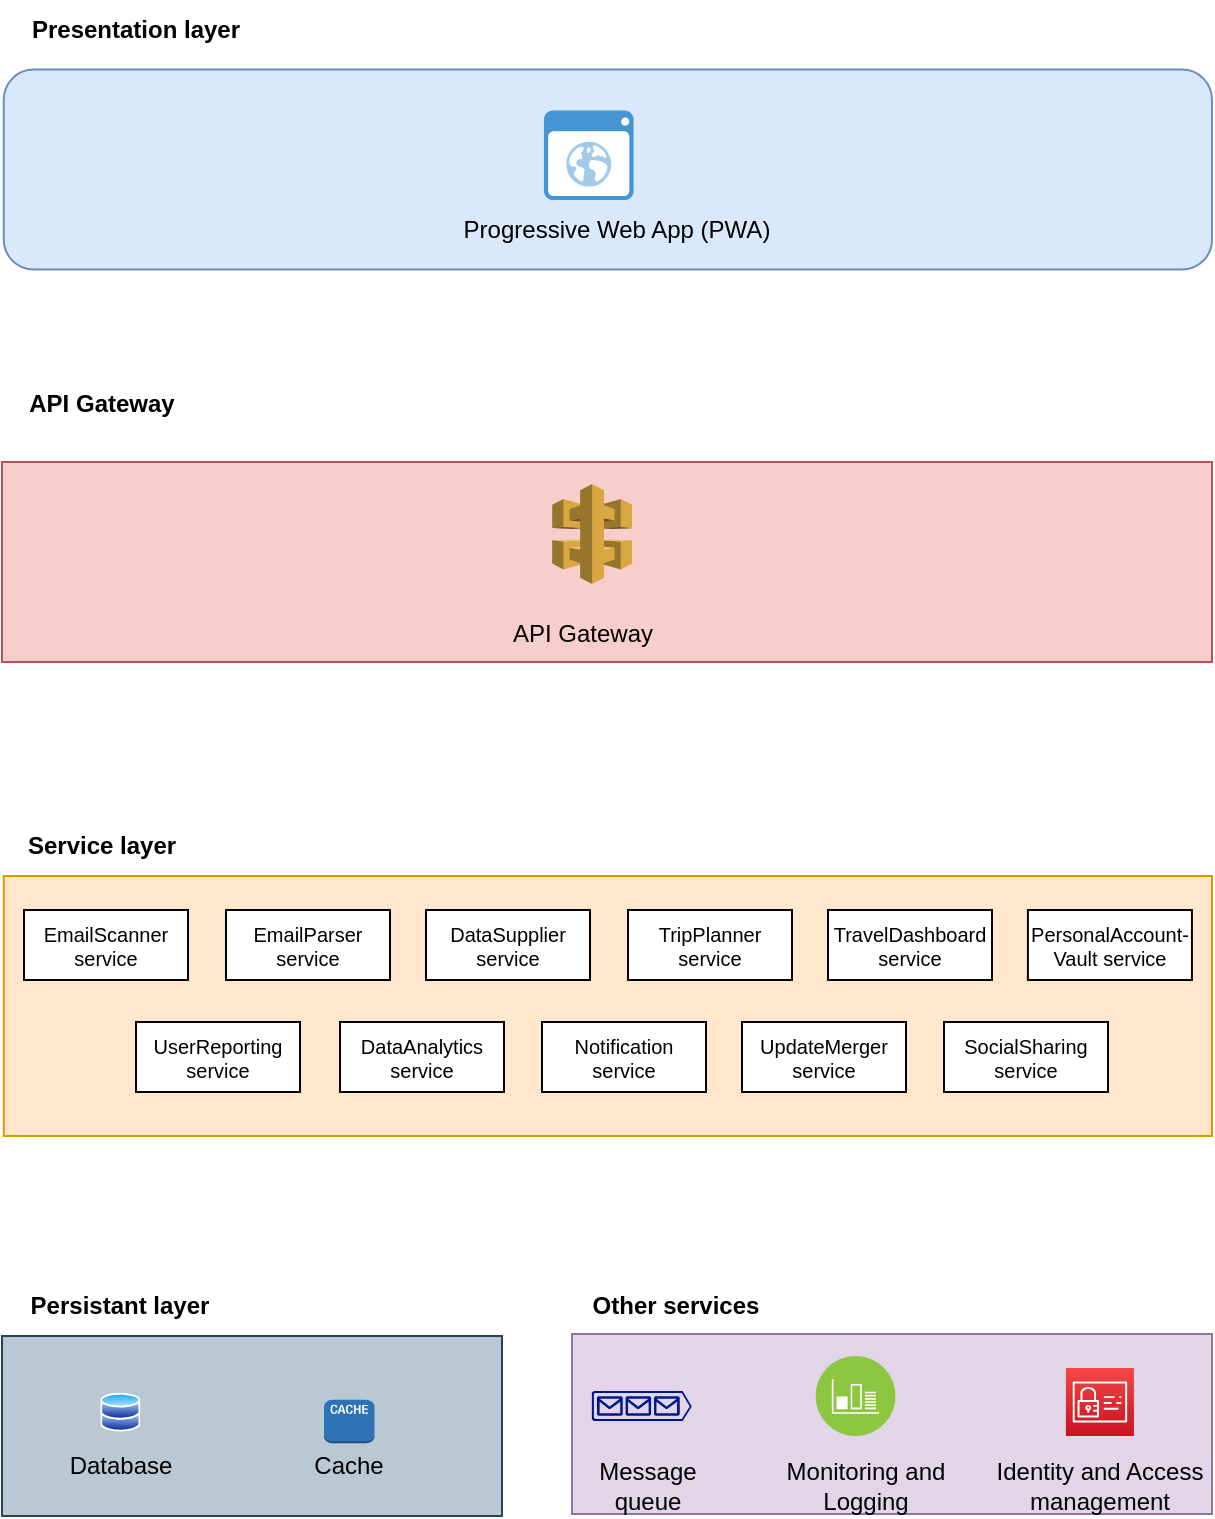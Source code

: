 <mxfile version="21.6.5" type="device">
  <diagram name="Page-1" id="jbwotHsUWiTq_Tl-BJVd">
    <mxGraphModel dx="1036" dy="606" grid="1" gridSize="10" guides="1" tooltips="1" connect="1" arrows="1" fold="1" page="1" pageScale="1" pageWidth="827" pageHeight="1169" math="0" shadow="0">
      <root>
        <mxCell id="0" />
        <mxCell id="1" parent="0" />
        <mxCell id="2idllRQOnzbjbeGQHSQ4-10" value="" style="rounded=0;whiteSpace=wrap;html=1;fillColor=#f8cecc;strokeColor=#b85450;" parent="1" vertex="1">
          <mxGeometry x="135" y="310" width="605" height="100" as="geometry" />
        </mxCell>
        <mxCell id="2idllRQOnzbjbeGQHSQ4-6" value="" style="rounded=1;whiteSpace=wrap;html=1;fillColor=#dae8fc;strokeColor=#6c8ebf;" parent="1" vertex="1">
          <mxGeometry x="135.88" y="113.8" width="604.12" height="100" as="geometry" />
        </mxCell>
        <mxCell id="2idllRQOnzbjbeGQHSQ4-3" value="" style="outlineConnect=0;dashed=0;verticalLabelPosition=bottom;verticalAlign=top;align=center;html=1;shape=mxgraph.aws3.api_gateway;fillColor=#D9A741;gradientColor=none;" parent="1" vertex="1">
          <mxGeometry x="410.1" y="321" width="39.9" height="50" as="geometry" />
        </mxCell>
        <mxCell id="2idllRQOnzbjbeGQHSQ4-7" value="" style="shadow=0;dashed=0;html=1;strokeColor=none;fillColor=#4495D1;labelPosition=center;verticalLabelPosition=bottom;verticalAlign=top;align=center;outlineConnect=0;shape=mxgraph.veeam.2d.web_ui;" parent="1" vertex="1">
          <mxGeometry x="405.98" y="134.2" width="44.8" height="44.8" as="geometry" />
        </mxCell>
        <mxCell id="2idllRQOnzbjbeGQHSQ4-8" value="Progressive Web App (PWA)" style="text;html=1;strokeColor=none;fillColor=none;align=center;verticalAlign=middle;whiteSpace=wrap;rounded=0;" parent="1" vertex="1">
          <mxGeometry x="350" y="179" width="185" height="30" as="geometry" />
        </mxCell>
        <mxCell id="2idllRQOnzbjbeGQHSQ4-12" value="API Gateway" style="text;html=1;strokeColor=none;fillColor=none;align=center;verticalAlign=middle;whiteSpace=wrap;rounded=0;" parent="1" vertex="1">
          <mxGeometry x="333" y="381" width="185" height="30" as="geometry" />
        </mxCell>
        <mxCell id="2idllRQOnzbjbeGQHSQ4-17" value="Presentation layer" style="text;html=1;strokeColor=none;fillColor=none;align=center;verticalAlign=middle;whiteSpace=wrap;rounded=0;fontStyle=1" parent="1" vertex="1">
          <mxGeometry x="142" y="79" width="120" height="30" as="geometry" />
        </mxCell>
        <mxCell id="2idllRQOnzbjbeGQHSQ4-18" value="API Gateway" style="text;html=1;strokeColor=none;fillColor=none;align=center;verticalAlign=middle;whiteSpace=wrap;rounded=0;fontStyle=1" parent="1" vertex="1">
          <mxGeometry x="135" y="266" width="100" height="30" as="geometry" />
        </mxCell>
        <mxCell id="2idllRQOnzbjbeGQHSQ4-19" value="Persistant layer" style="text;html=1;strokeColor=none;fillColor=none;align=center;verticalAlign=middle;whiteSpace=wrap;rounded=0;fontStyle=1" parent="1" vertex="1">
          <mxGeometry x="144" y="717" width="100" height="30" as="geometry" />
        </mxCell>
        <mxCell id="2idllRQOnzbjbeGQHSQ4-20" value="" style="rounded=0;whiteSpace=wrap;html=1;fillColor=#ffe6cc;strokeColor=#d79b00;" parent="1" vertex="1">
          <mxGeometry x="135.88" y="517" width="604.12" height="130" as="geometry" />
        </mxCell>
        <mxCell id="2idllRQOnzbjbeGQHSQ4-21" value="Service layer" style="text;html=1;strokeColor=none;fillColor=none;align=center;verticalAlign=middle;whiteSpace=wrap;rounded=0;fontStyle=1" parent="1" vertex="1">
          <mxGeometry x="135" y="487" width="100" height="30" as="geometry" />
        </mxCell>
        <mxCell id="2idllRQOnzbjbeGQHSQ4-28" value="DataSupplier service" style="rounded=0;whiteSpace=wrap;html=1;fontSize=10;" parent="1" vertex="1">
          <mxGeometry x="347" y="534" width="82" height="35" as="geometry" />
        </mxCell>
        <mxCell id="2idllRQOnzbjbeGQHSQ4-30" value="EmailScanner service" style="rounded=0;whiteSpace=wrap;html=1;imageWidth=20;imageHeight=20;fontSize=10;" parent="1" vertex="1">
          <mxGeometry x="146" y="534" width="82" height="35" as="geometry" />
        </mxCell>
        <mxCell id="2idllRQOnzbjbeGQHSQ4-33" value="TripPlanner service" style="rounded=0;whiteSpace=wrap;html=1;fontSize=10;" parent="1" vertex="1">
          <mxGeometry x="448" y="534" width="82" height="35" as="geometry" />
        </mxCell>
        <mxCell id="2idllRQOnzbjbeGQHSQ4-34" value="SocialSharing service" style="rounded=0;whiteSpace=wrap;html=1;fontSize=10;" parent="1" vertex="1">
          <mxGeometry x="606" y="590" width="82" height="35" as="geometry" />
        </mxCell>
        <mxCell id="2idllRQOnzbjbeGQHSQ4-35" value="UserReporting service" style="rounded=0;whiteSpace=wrap;html=1;fontSize=10;" parent="1" vertex="1">
          <mxGeometry x="202" y="590" width="82" height="35" as="geometry" />
        </mxCell>
        <mxCell id="2idllRQOnzbjbeGQHSQ4-38" value="DataAnalytics service" style="rounded=0;whiteSpace=wrap;html=1;fontSize=10;" parent="1" vertex="1">
          <mxGeometry x="304" y="590" width="82" height="35" as="geometry" />
        </mxCell>
        <mxCell id="2idllRQOnzbjbeGQHSQ4-40" value="Notification service" style="rounded=0;whiteSpace=wrap;html=1;fontSize=10;" parent="1" vertex="1">
          <mxGeometry x="405" y="590" width="82" height="35" as="geometry" />
        </mxCell>
        <mxCell id="2idllRQOnzbjbeGQHSQ4-47" value="" style="group" parent="1" vertex="1" connectable="0">
          <mxGeometry x="135" y="747" width="250" height="90" as="geometry" />
        </mxCell>
        <mxCell id="2idllRQOnzbjbeGQHSQ4-14" value="" style="rounded=0;whiteSpace=wrap;html=1;fillColor=#bac8d3;strokeColor=#23445d;" parent="2idllRQOnzbjbeGQHSQ4-47" vertex="1">
          <mxGeometry width="250.0" height="90" as="geometry" />
        </mxCell>
        <mxCell id="2idllRQOnzbjbeGQHSQ4-16" value="" style="image;aspect=fixed;perimeter=ellipsePerimeter;html=1;align=center;shadow=0;dashed=0;spacingTop=3;image=img/lib/active_directory/databases.svg;" parent="2idllRQOnzbjbeGQHSQ4-47" vertex="1">
          <mxGeometry x="49.17" y="28.265" width="20" height="19.6" as="geometry" />
        </mxCell>
        <mxCell id="2idllRQOnzbjbeGQHSQ4-22" value="Database" style="text;html=1;strokeColor=none;fillColor=none;align=center;verticalAlign=middle;whiteSpace=wrap;rounded=0;" parent="2idllRQOnzbjbeGQHSQ4-47" vertex="1">
          <mxGeometry x="46.667" y="53.625" width="25" height="22.5" as="geometry" />
        </mxCell>
        <mxCell id="2idllRQOnzbjbeGQHSQ4-23" value="" style="outlineConnect=0;dashed=0;verticalLabelPosition=bottom;verticalAlign=top;align=center;html=1;shape=mxgraph.aws3.cache_node;fillColor=#2E73B8;gradientColor=none;" parent="2idllRQOnzbjbeGQHSQ4-47" vertex="1">
          <mxGeometry x="161" y="31.89" width="25.24" height="21.74" as="geometry" />
        </mxCell>
        <mxCell id="2idllRQOnzbjbeGQHSQ4-24" value="Cache" style="text;html=1;strokeColor=none;fillColor=none;align=center;verticalAlign=middle;whiteSpace=wrap;rounded=0;" parent="2idllRQOnzbjbeGQHSQ4-47" vertex="1">
          <mxGeometry x="161.244" y="53.625" width="25" height="22.5" as="geometry" />
        </mxCell>
        <mxCell id="2idllRQOnzbjbeGQHSQ4-48" value="" style="rounded=0;whiteSpace=wrap;html=1;fillColor=#e1d5e7;strokeColor=#9673a6;glass=0;shadow=0;" parent="1" vertex="1">
          <mxGeometry x="420" y="746" width="320" height="90" as="geometry" />
        </mxCell>
        <mxCell id="2idllRQOnzbjbeGQHSQ4-49" value="Other services" style="text;html=1;strokeColor=none;fillColor=none;align=center;verticalAlign=middle;whiteSpace=wrap;rounded=0;fontStyle=1" parent="1" vertex="1">
          <mxGeometry x="417.58" y="717" width="107.58" height="30" as="geometry" />
        </mxCell>
        <mxCell id="2idllRQOnzbjbeGQHSQ4-51" value="Monitoring and Logging" style="text;html=1;strokeColor=none;fillColor=none;align=center;verticalAlign=middle;whiteSpace=wrap;rounded=0;" parent="1" vertex="1">
          <mxGeometry x="516.76" y="807" width="100.16" height="30" as="geometry" />
        </mxCell>
        <mxCell id="2idllRQOnzbjbeGQHSQ4-56" value="" style="image;aspect=fixed;perimeter=ellipsePerimeter;html=1;align=center;shadow=0;dashed=0;fontColor=#4277BB;labelBackgroundColor=default;fontSize=12;spacingTop=3;image=img/lib/ibm/infrastructure/monitoring_logging.svg;" parent="1" vertex="1">
          <mxGeometry x="541.76" y="757" width="40" height="40" as="geometry" />
        </mxCell>
        <mxCell id="2idllRQOnzbjbeGQHSQ4-59" value="" style="sketch=0;points=[[0,0,0],[0.25,0,0],[0.5,0,0],[0.75,0,0],[1,0,0],[0,1,0],[0.25,1,0],[0.5,1,0],[0.75,1,0],[1,1,0],[0,0.25,0],[0,0.5,0],[0,0.75,0],[1,0.25,0],[1,0.5,0],[1,0.75,0]];outlineConnect=0;fontColor=#232F3E;gradientColor=#F54749;gradientDirection=north;fillColor=#C7131F;strokeColor=#ffffff;dashed=0;verticalLabelPosition=bottom;verticalAlign=top;align=center;html=1;fontSize=12;fontStyle=0;aspect=fixed;shape=mxgraph.aws4.resourceIcon;resIcon=mxgraph.aws4.identity_and_access_management;" parent="1" vertex="1">
          <mxGeometry x="666.96" y="763" width="34" height="34" as="geometry" />
        </mxCell>
        <mxCell id="2idllRQOnzbjbeGQHSQ4-60" value="Identity and Access management" style="text;html=1;strokeColor=none;fillColor=none;align=center;verticalAlign=middle;whiteSpace=wrap;rounded=0;" parent="1" vertex="1">
          <mxGeometry x="629.92" y="807" width="108.08" height="30" as="geometry" />
        </mxCell>
        <mxCell id="2idllRQOnzbjbeGQHSQ4-61" value="" style="sketch=0;aspect=fixed;pointerEvents=1;shadow=0;dashed=0;html=1;strokeColor=none;labelPosition=center;verticalLabelPosition=bottom;verticalAlign=top;align=center;fillColor=#00188D;shape=mxgraph.azure.queue_generic" parent="1" vertex="1">
          <mxGeometry x="429.88" y="774.5" width="50" height="15" as="geometry" />
        </mxCell>
        <mxCell id="2idllRQOnzbjbeGQHSQ4-62" value="Message queue" style="text;html=1;strokeColor=none;fillColor=none;align=center;verticalAlign=middle;whiteSpace=wrap;rounded=0;" parent="1" vertex="1">
          <mxGeometry x="427.58" y="807" width="60" height="30" as="geometry" />
        </mxCell>
        <mxCell id="2idllRQOnzbjbeGQHSQ4-65" value="EmailParser service" style="rounded=0;whiteSpace=wrap;html=1;fontSize=10;" parent="1" vertex="1">
          <mxGeometry x="247" y="534" width="82" height="35" as="geometry" />
        </mxCell>
        <mxCell id="zhm6mY34CB4GR00Z4-KL-4" value="PersonalAccount-Vault service" style="rounded=0;whiteSpace=wrap;html=1;fontSize=10;" parent="1" vertex="1">
          <mxGeometry x="647.96" y="534" width="82" height="35" as="geometry" />
        </mxCell>
        <mxCell id="zhm6mY34CB4GR00Z4-KL-6" value="TravelDashboard service" style="rounded=0;whiteSpace=wrap;html=1;fontSize=10;" parent="1" vertex="1">
          <mxGeometry x="548" y="534" width="82" height="35" as="geometry" />
        </mxCell>
        <mxCell id="zhm6mY34CB4GR00Z4-KL-10" value="UpdateMerger service" style="rounded=0;whiteSpace=wrap;html=1;fontSize=10;" parent="1" vertex="1">
          <mxGeometry x="505" y="590" width="82" height="35" as="geometry" />
        </mxCell>
      </root>
    </mxGraphModel>
  </diagram>
</mxfile>
